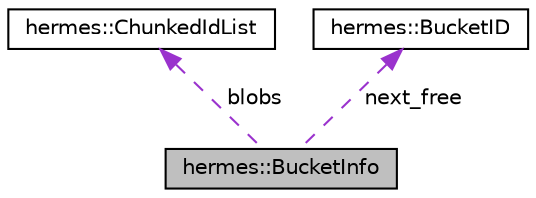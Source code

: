 digraph "hermes::BucketInfo"
{
 // LATEX_PDF_SIZE
  edge [fontname="Helvetica",fontsize="10",labelfontname="Helvetica",labelfontsize="10"];
  node [fontname="Helvetica",fontsize="10",shape=record];
  Node1 [label="hermes::BucketInfo",height=0.2,width=0.4,color="black", fillcolor="grey75", style="filled", fontcolor="black",tooltip=" "];
  Node2 -> Node1 [dir="back",color="darkorchid3",fontsize="10",style="dashed",label=" blobs" ,fontname="Helvetica"];
  Node2 [label="hermes::ChunkedIdList",height=0.2,width=0.4,color="black", fillcolor="white", style="filled",URL="$structhermes_1_1_chunked_id_list.html",tooltip=" "];
  Node3 -> Node1 [dir="back",color="darkorchid3",fontsize="10",style="dashed",label=" next_free" ,fontname="Helvetica"];
  Node3 [label="hermes::BucketID",height=0.2,width=0.4,color="black", fillcolor="white", style="filled",URL="$unionhermes_1_1_bucket_i_d.html",tooltip=" "];
}
